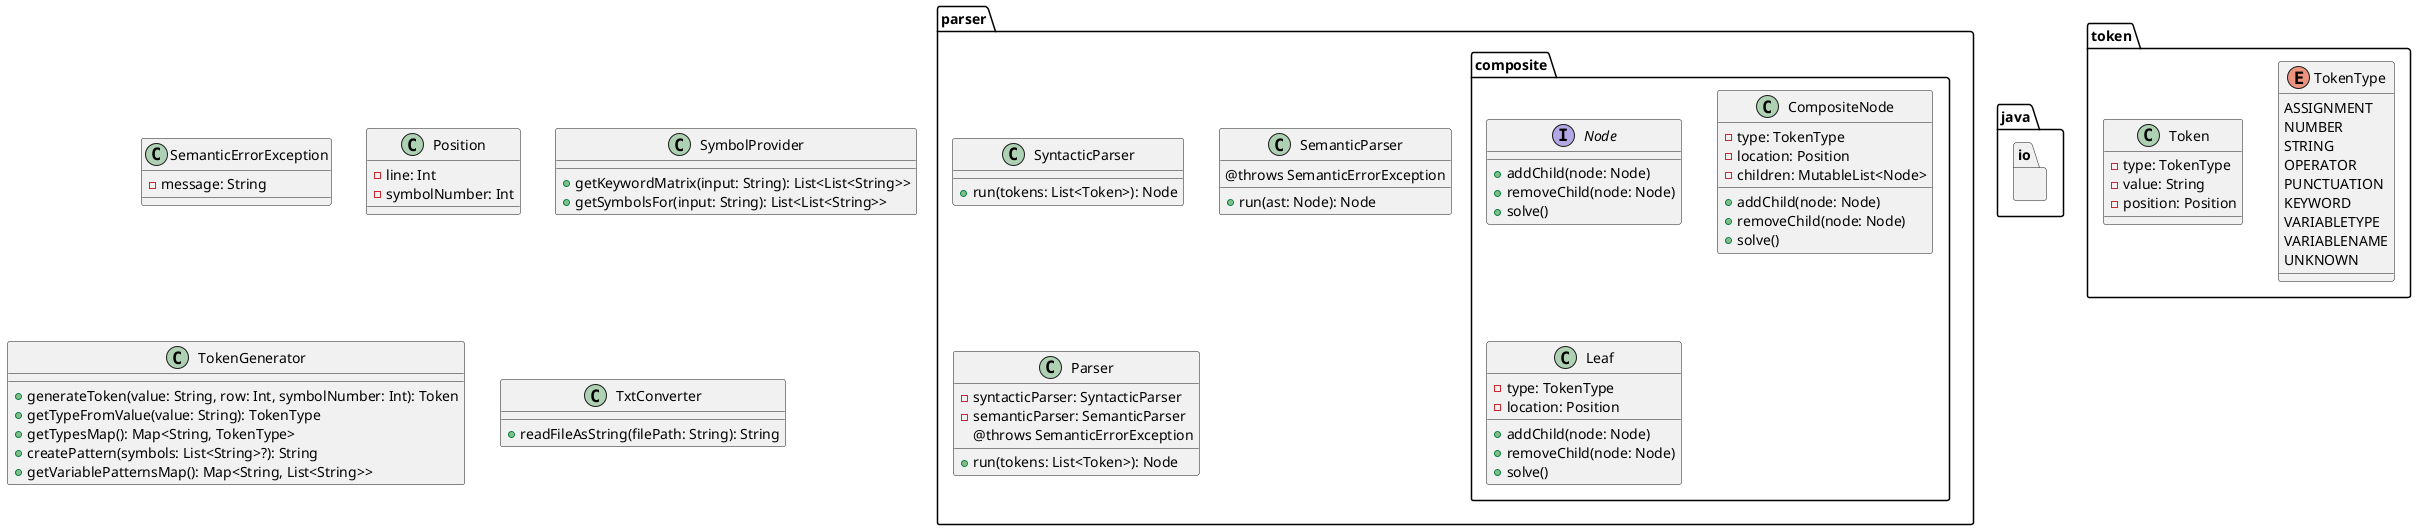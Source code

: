 @startuml

package "java.io" {
}

package "token" {
    enum TokenType {
        ASSIGNMENT
        NUMBER
        STRING
        OPERATOR
        PUNCTUATION
        KEYWORD
        VARIABLETYPE
        VARIABLENAME
        UNKNOWN
    }
    class Token {
        -type: TokenType
        -value: String
        -position: Position
    }
}

package "parser" {
    class SyntacticParser {
        +run(tokens: List<Token>): Node
    }
    class SemanticParser {
        +run(ast: Node): Node
        @throws SemanticErrorException
    }
    class Parser {
        -syntacticParser: SyntacticParser
        -semanticParser: SemanticParser
        +run(tokens: List<Token>): Node
        @throws SemanticErrorException
    }
}

package "parser.composite" {
    interface Node {
        +addChild(node: Node)
        +removeChild(node: Node)
        +solve()
    }
    class CompositeNode {
        -type: TokenType
        -location: Position
        -children: MutableList<Node>
        +addChild(node: Node)
        +removeChild(node: Node)
        +solve()
    }
    class Leaf {
        -type: TokenType
        -location: Position
        +addChild(node: Node)
        +removeChild(node: Node)
        +solve()
    }
}

class SemanticErrorException {
    -message: String
}

class Position {
    -line: Int
    -symbolNumber: Int
}

class SymbolProvider {
    +getKeywordMatrix(input: String): List<List<String>>
    +getSymbolsFor(input: String): List<List<String>>
}

class TokenGenerator {
    +generateToken(value: String, row: Int, symbolNumber: Int): Token
    +getTypeFromValue(value: String): TokenType
    +getTypesMap(): Map<String, TokenType>
    +createPattern(symbols: List<String>?): String
    +getVariablePatternsMap(): Map<String, List<String>>
}

class TxtConverter {
    +readFileAsString(filePath: String): String
}

@enduml